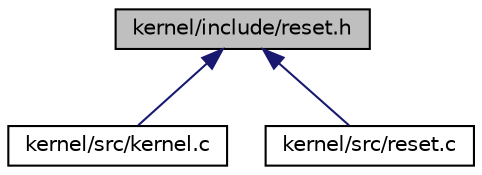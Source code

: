 digraph "kernel/include/reset.h"
{
 // LATEX_PDF_SIZE
  edge [fontname="Helvetica",fontsize="10",labelfontname="Helvetica",labelfontsize="10"];
  node [fontname="Helvetica",fontsize="10",shape=record];
  Node1 [label="kernel/include/reset.h",height=0.2,width=0.4,color="black", fillcolor="grey75", style="filled", fontcolor="black",tooltip="prototypes for push-button \"soft reset\""];
  Node1 -> Node2 [dir="back",color="midnightblue",fontsize="10",style="solid",fontname="Helvetica"];
  Node2 [label="kernel/src/kernel.c",height=0.2,width=0.4,color="black", fillcolor="white", style="filled",URL="$kernel_8c.html",tooltip=" "];
  Node1 -> Node3 [dir="back",color="midnightblue",fontsize="10",style="solid",fontname="Helvetica"];
  Node3 [label="kernel/src/reset.c",height=0.2,width=0.4,color="black", fillcolor="white", style="filled",URL="$reset_8c.html",tooltip=" "];
}

